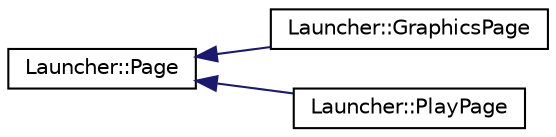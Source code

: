 digraph G
{
  edge [fontname="Helvetica",fontsize="10",labelfontname="Helvetica",labelfontsize="10"];
  node [fontname="Helvetica",fontsize="10",shape=record];
  rankdir="LR";
  Node1 [label="Launcher::Page",height=0.2,width=0.4,color="black", fillcolor="white", style="filled",URL="$class_launcher_1_1_page.html"];
  Node1 -> Node2 [dir="back",color="midnightblue",fontsize="10",style="solid",fontname="Helvetica"];
  Node2 [label="Launcher::GraphicsPage",height=0.2,width=0.4,color="black", fillcolor="white", style="filled",URL="$class_launcher_1_1_graphics_page.html"];
  Node1 -> Node3 [dir="back",color="midnightblue",fontsize="10",style="solid",fontname="Helvetica"];
  Node3 [label="Launcher::PlayPage",height=0.2,width=0.4,color="black", fillcolor="white", style="filled",URL="$class_launcher_1_1_play_page.html"];
}
